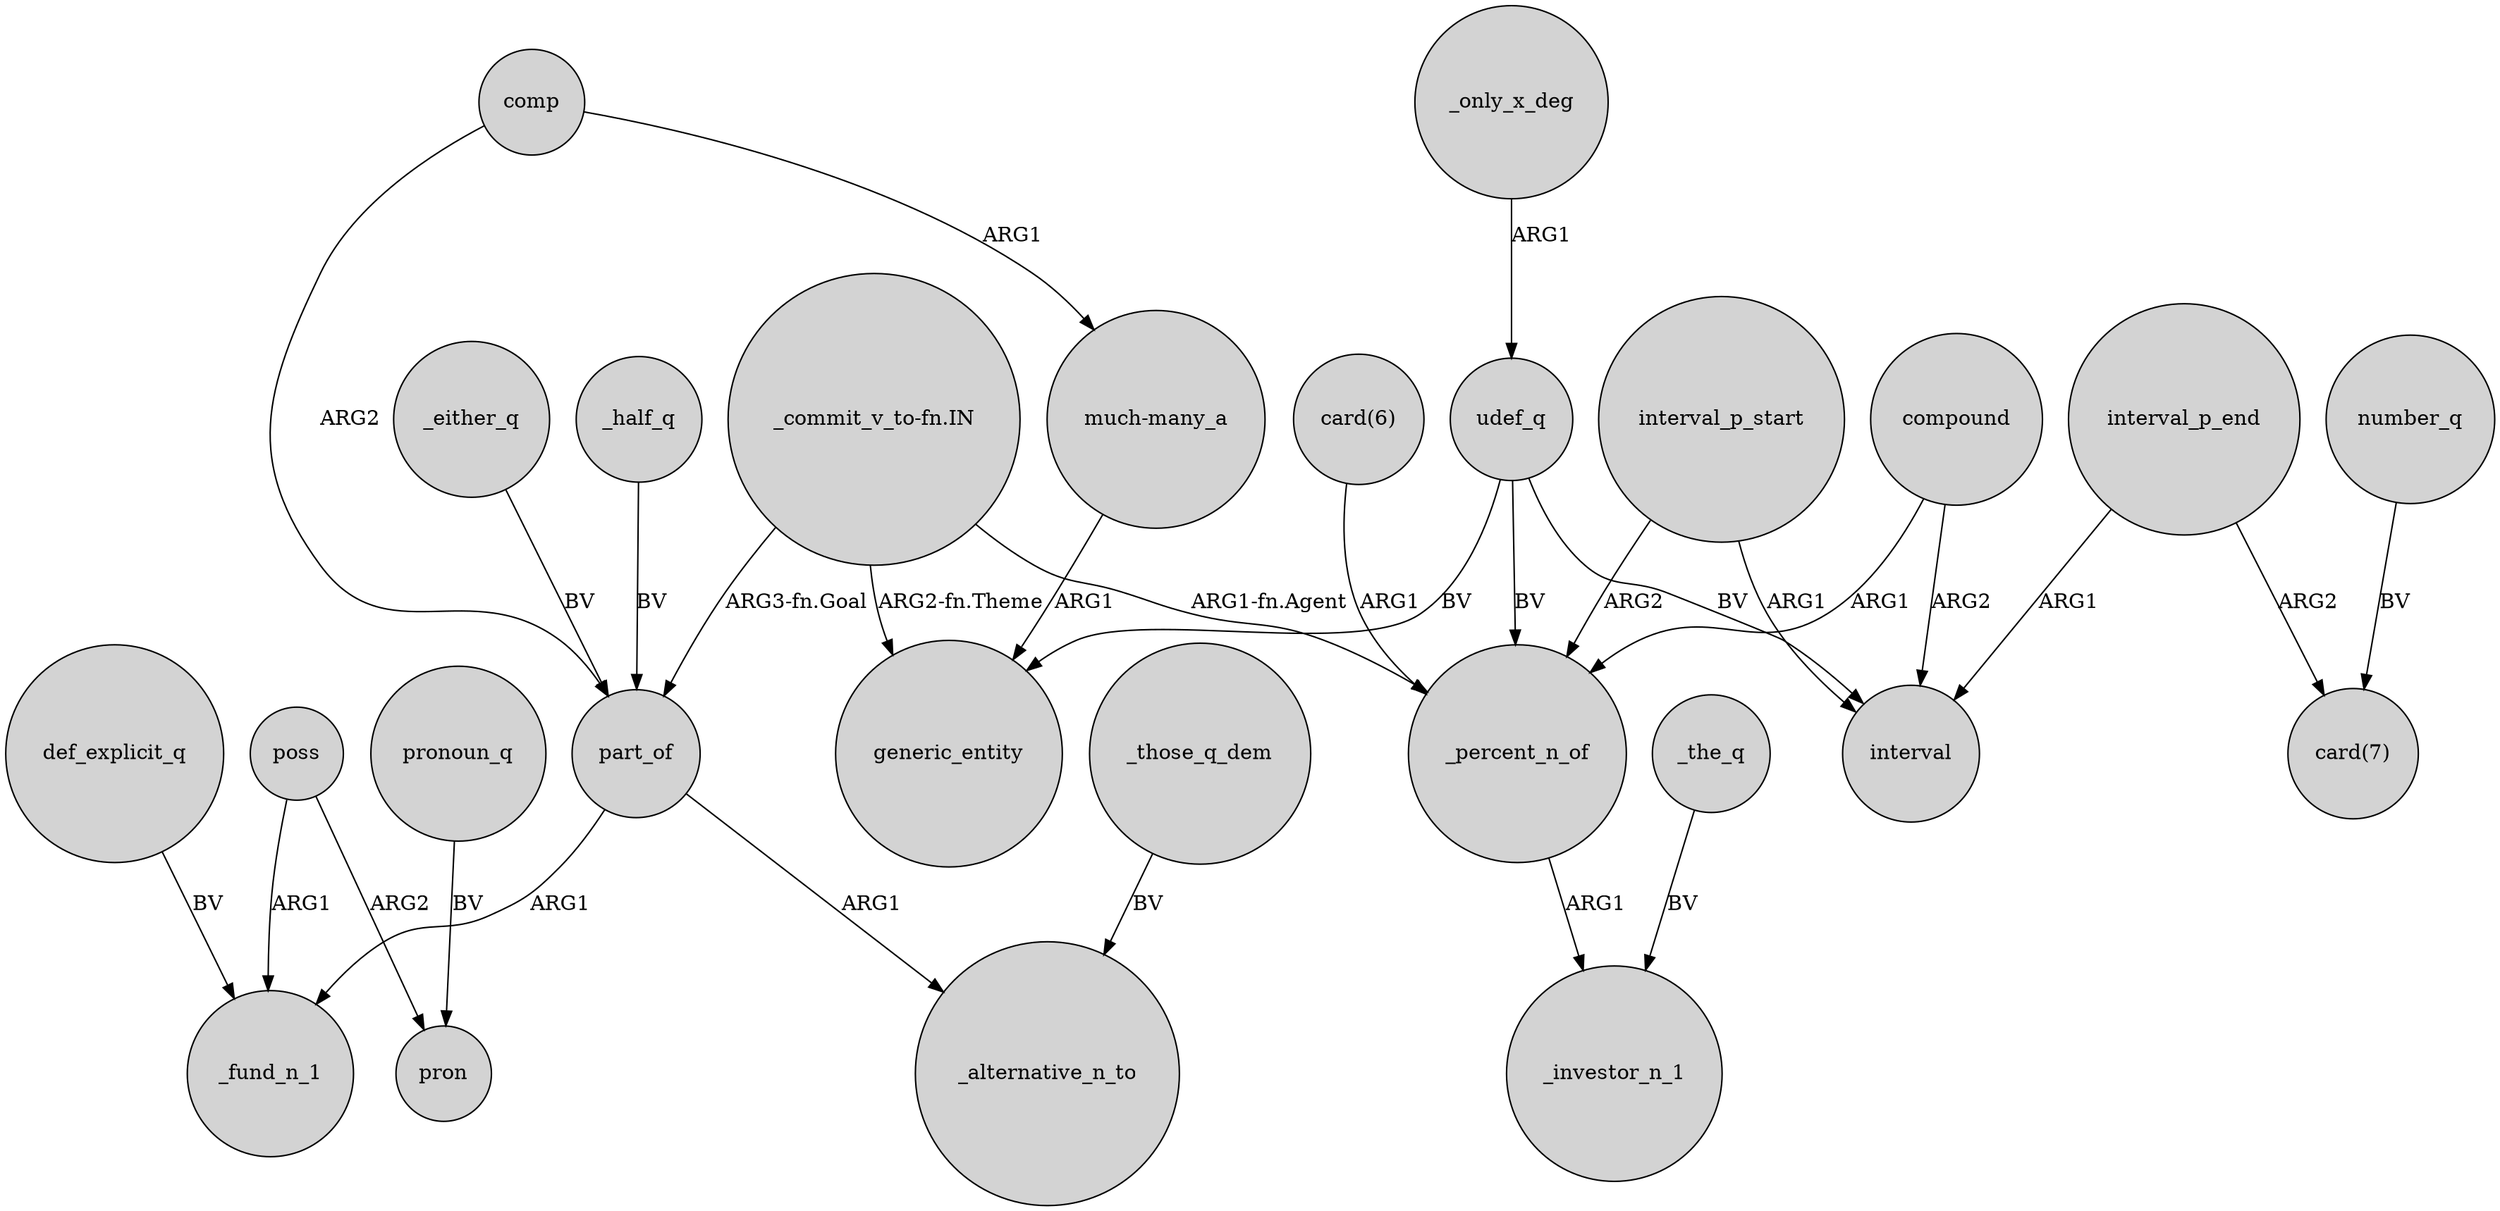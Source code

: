 digraph {
	node [shape=circle style=filled]
	_only_x_deg -> udef_q [label=ARG1]
	udef_q -> generic_entity [label=BV]
	poss -> pron [label=ARG2]
	"much-many_a" -> generic_entity [label=ARG1]
	poss -> _fund_n_1 [label=ARG1]
	interval_p_start -> _percent_n_of [label=ARG2]
	comp -> part_of [label=ARG2]
	_the_q -> _investor_n_1 [label=BV]
	def_explicit_q -> _fund_n_1 [label=BV]
	"_commit_v_to-fn.IN" -> generic_entity [label="ARG2-fn.Theme"]
	_either_q -> part_of [label=BV]
	"card(6)" -> _percent_n_of [label=ARG1]
	"_commit_v_to-fn.IN" -> _percent_n_of [label="ARG1-fn.Agent"]
	number_q -> "card(7)" [label=BV]
	pronoun_q -> pron [label=BV]
	part_of -> _fund_n_1 [label=ARG1]
	interval_p_start -> interval [label=ARG1]
	comp -> "much-many_a" [label=ARG1]
	compound -> interval [label=ARG2]
	compound -> _percent_n_of [label=ARG1]
	_half_q -> part_of [label=BV]
	interval_p_end -> "card(7)" [label=ARG2]
	"_commit_v_to-fn.IN" -> part_of [label="ARG3-fn.Goal"]
	interval_p_end -> interval [label=ARG1]
	part_of -> _alternative_n_to [label=ARG1]
	_those_q_dem -> _alternative_n_to [label=BV]
	_percent_n_of -> _investor_n_1 [label=ARG1]
	udef_q -> _percent_n_of [label=BV]
	udef_q -> interval [label=BV]
}
